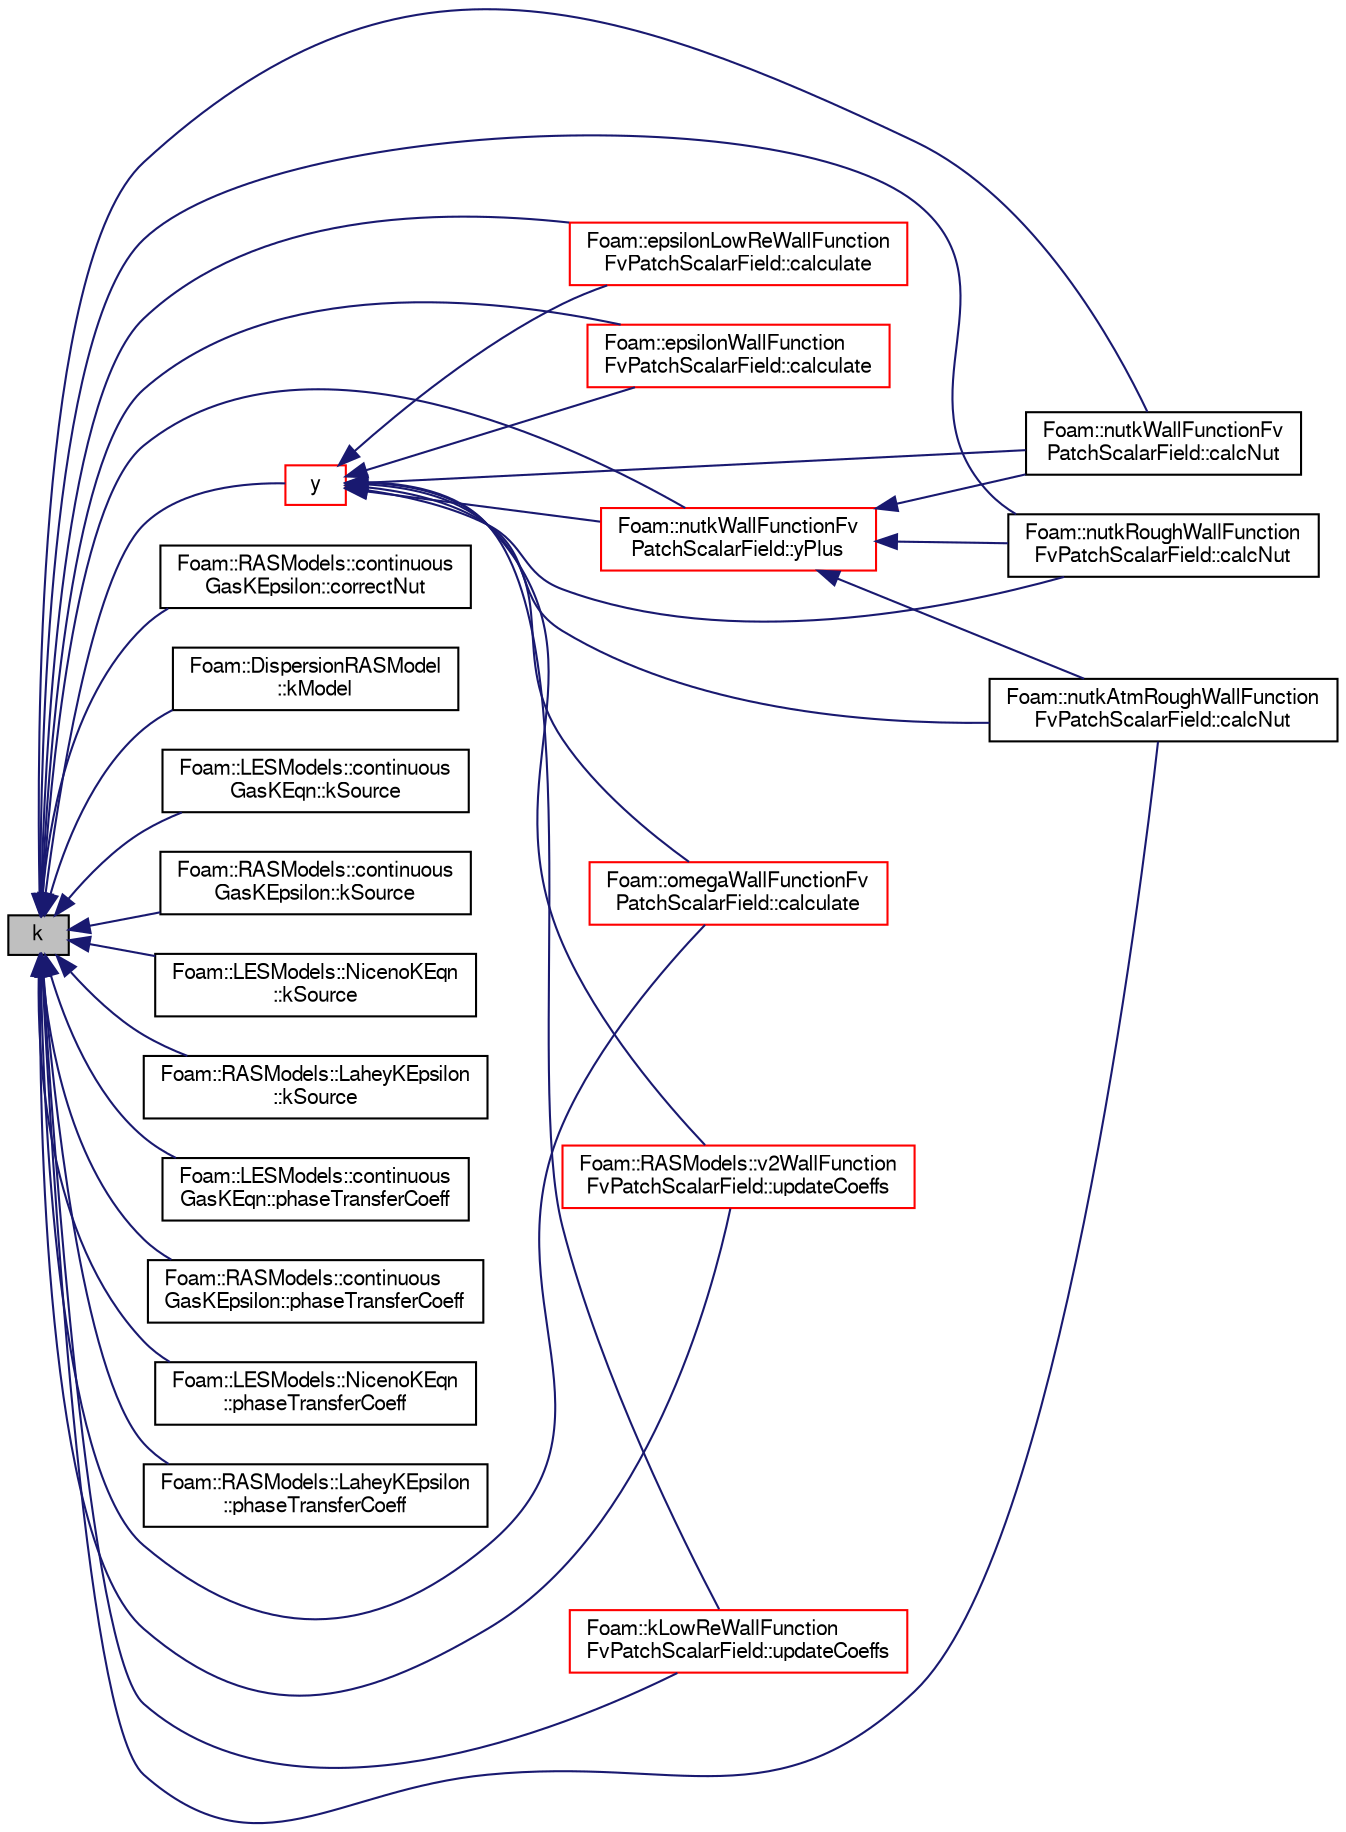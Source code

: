 digraph "k"
{
  bgcolor="transparent";
  edge [fontname="FreeSans",fontsize="10",labelfontname="FreeSans",labelfontsize="10"];
  node [fontname="FreeSans",fontsize="10",shape=record];
  rankdir="LR";
  Node865 [label="k",height=0.2,width=0.4,color="black", fillcolor="grey75", style="filled", fontcolor="black"];
  Node865 -> Node866 [dir="back",color="midnightblue",fontsize="10",style="solid",fontname="FreeSans"];
  Node866 [label="Foam::nutkWallFunctionFv\lPatchScalarField::calcNut",height=0.2,width=0.4,color="black",URL="$a31266.html#a770ef88c60cd370e9d4eacc46f774f07",tooltip="Calculate the turbulence viscosity. "];
  Node865 -> Node867 [dir="back",color="midnightblue",fontsize="10",style="solid",fontname="FreeSans"];
  Node867 [label="Foam::nutkRoughWallFunction\lFvPatchScalarField::calcNut",height=0.2,width=0.4,color="black",URL="$a31262.html#a770ef88c60cd370e9d4eacc46f774f07",tooltip="Calculate the turbulence viscosity. "];
  Node865 -> Node868 [dir="back",color="midnightblue",fontsize="10",style="solid",fontname="FreeSans"];
  Node868 [label="Foam::nutkAtmRoughWallFunction\lFvPatchScalarField::calcNut",height=0.2,width=0.4,color="black",URL="$a31258.html#a770ef88c60cd370e9d4eacc46f774f07",tooltip="Calculate the turbulence viscosity. "];
  Node865 -> Node869 [dir="back",color="midnightblue",fontsize="10",style="solid",fontname="FreeSans"];
  Node869 [label="Foam::epsilonLowReWallFunction\lFvPatchScalarField::calculate",height=0.2,width=0.4,color="red",URL="$a31238.html#a9b10d949afa36a0fe772c66e94719865",tooltip="Calculate the epsilon and G. "];
  Node865 -> Node871 [dir="back",color="midnightblue",fontsize="10",style="solid",fontname="FreeSans"];
  Node871 [label="Foam::epsilonWallFunction\lFvPatchScalarField::calculate",height=0.2,width=0.4,color="red",URL="$a31242.html#a9b10d949afa36a0fe772c66e94719865",tooltip="Calculate the epsilon and G. "];
  Node865 -> Node880 [dir="back",color="midnightblue",fontsize="10",style="solid",fontname="FreeSans"];
  Node880 [label="Foam::omegaWallFunctionFv\lPatchScalarField::calculate",height=0.2,width=0.4,color="red",URL="$a31294.html#a198ab1edcd6a58e1f422febaac58dacc",tooltip="Calculate the omega and G. "];
  Node865 -> Node889 [dir="back",color="midnightblue",fontsize="10",style="solid",fontname="FreeSans"];
  Node889 [label="Foam::RASModels::continuous\lGasKEpsilon::correctNut",height=0.2,width=0.4,color="black",URL="$a31182.html#aaffe89433f18f1ee4137486e19219448"];
  Node865 -> Node890 [dir="back",color="midnightblue",fontsize="10",style="solid",fontname="FreeSans"];
  Node890 [label="Foam::DispersionRASModel\l::kModel",height=0.2,width=0.4,color="black",URL="$a24594.html#a5ef00902740089bcd0ced14c2d71e280",tooltip="Return the k field from the turbulence model. "];
  Node865 -> Node891 [dir="back",color="midnightblue",fontsize="10",style="solid",fontname="FreeSans"];
  Node891 [label="Foam::LESModels::continuous\lGasKEqn::kSource",height=0.2,width=0.4,color="black",URL="$a31166.html#abd7aa1bd65c38f9773745c8d98a2fed0"];
  Node865 -> Node892 [dir="back",color="midnightblue",fontsize="10",style="solid",fontname="FreeSans"];
  Node892 [label="Foam::RASModels::continuous\lGasKEpsilon::kSource",height=0.2,width=0.4,color="black",URL="$a31182.html#abd7aa1bd65c38f9773745c8d98a2fed0"];
  Node865 -> Node893 [dir="back",color="midnightblue",fontsize="10",style="solid",fontname="FreeSans"];
  Node893 [label="Foam::LESModels::NicenoKEqn\l::kSource",height=0.2,width=0.4,color="black",URL="$a31170.html#abd7aa1bd65c38f9773745c8d98a2fed0"];
  Node865 -> Node894 [dir="back",color="midnightblue",fontsize="10",style="solid",fontname="FreeSans"];
  Node894 [label="Foam::RASModels::LaheyKEpsilon\l::kSource",height=0.2,width=0.4,color="black",URL="$a31186.html#abd7aa1bd65c38f9773745c8d98a2fed0"];
  Node865 -> Node895 [dir="back",color="midnightblue",fontsize="10",style="solid",fontname="FreeSans"];
  Node895 [label="Foam::LESModels::continuous\lGasKEqn::phaseTransferCoeff",height=0.2,width=0.4,color="black",URL="$a31166.html#a77730349d149826f1f8dd7b9b67bb169"];
  Node865 -> Node896 [dir="back",color="midnightblue",fontsize="10",style="solid",fontname="FreeSans"];
  Node896 [label="Foam::RASModels::continuous\lGasKEpsilon::phaseTransferCoeff",height=0.2,width=0.4,color="black",URL="$a31182.html#a77730349d149826f1f8dd7b9b67bb169"];
  Node865 -> Node897 [dir="back",color="midnightblue",fontsize="10",style="solid",fontname="FreeSans"];
  Node897 [label="Foam::LESModels::NicenoKEqn\l::phaseTransferCoeff",height=0.2,width=0.4,color="black",URL="$a31170.html#a77730349d149826f1f8dd7b9b67bb169"];
  Node865 -> Node898 [dir="back",color="midnightblue",fontsize="10",style="solid",fontname="FreeSans"];
  Node898 [label="Foam::RASModels::LaheyKEpsilon\l::phaseTransferCoeff",height=0.2,width=0.4,color="black",URL="$a31186.html#a77730349d149826f1f8dd7b9b67bb169"];
  Node865 -> Node899 [dir="back",color="midnightblue",fontsize="10",style="solid",fontname="FreeSans"];
  Node899 [label="Foam::RASModels::v2WallFunction\lFvPatchScalarField::updateCoeffs",height=0.2,width=0.4,color="red",URL="$a31298.html#a7e24eafac629d3733181cd942d4c902f",tooltip="Update the coefficients associated with the patch field. "];
  Node865 -> Node901 [dir="back",color="midnightblue",fontsize="10",style="solid",fontname="FreeSans"];
  Node901 [label="Foam::kLowReWallFunction\lFvPatchScalarField::updateCoeffs",height=0.2,width=0.4,color="red",URL="$a31250.html#a7e24eafac629d3733181cd942d4c902f",tooltip="Update the coefficients associated with the patch field. "];
  Node865 -> Node903 [dir="back",color="midnightblue",fontsize="10",style="solid",fontname="FreeSans"];
  Node903 [label="y",height=0.2,width=0.4,color="red",URL="$a31314.html#a152c527a6b3137685b03893a7a3a73eb",tooltip="Return the near wall distances. "];
  Node903 -> Node866 [dir="back",color="midnightblue",fontsize="10",style="solid",fontname="FreeSans"];
  Node903 -> Node867 [dir="back",color="midnightblue",fontsize="10",style="solid",fontname="FreeSans"];
  Node903 -> Node868 [dir="back",color="midnightblue",fontsize="10",style="solid",fontname="FreeSans"];
  Node903 -> Node869 [dir="back",color="midnightblue",fontsize="10",style="solid",fontname="FreeSans"];
  Node903 -> Node871 [dir="back",color="midnightblue",fontsize="10",style="solid",fontname="FreeSans"];
  Node903 -> Node880 [dir="back",color="midnightblue",fontsize="10",style="solid",fontname="FreeSans"];
  Node903 -> Node899 [dir="back",color="midnightblue",fontsize="10",style="solid",fontname="FreeSans"];
  Node903 -> Node901 [dir="back",color="midnightblue",fontsize="10",style="solid",fontname="FreeSans"];
  Node903 -> Node915 [dir="back",color="midnightblue",fontsize="10",style="solid",fontname="FreeSans"];
  Node915 [label="Foam::nutkWallFunctionFv\lPatchScalarField::yPlus",height=0.2,width=0.4,color="red",URL="$a31266.html#a0de83d05eb8aabc5f8cf747584ef03c3",tooltip="Calculate and return the yPlus at the boundary. "];
  Node915 -> Node866 [dir="back",color="midnightblue",fontsize="10",style="solid",fontname="FreeSans"];
  Node915 -> Node867 [dir="back",color="midnightblue",fontsize="10",style="solid",fontname="FreeSans"];
  Node915 -> Node868 [dir="back",color="midnightblue",fontsize="10",style="solid",fontname="FreeSans"];
  Node865 -> Node915 [dir="back",color="midnightblue",fontsize="10",style="solid",fontname="FreeSans"];
}
